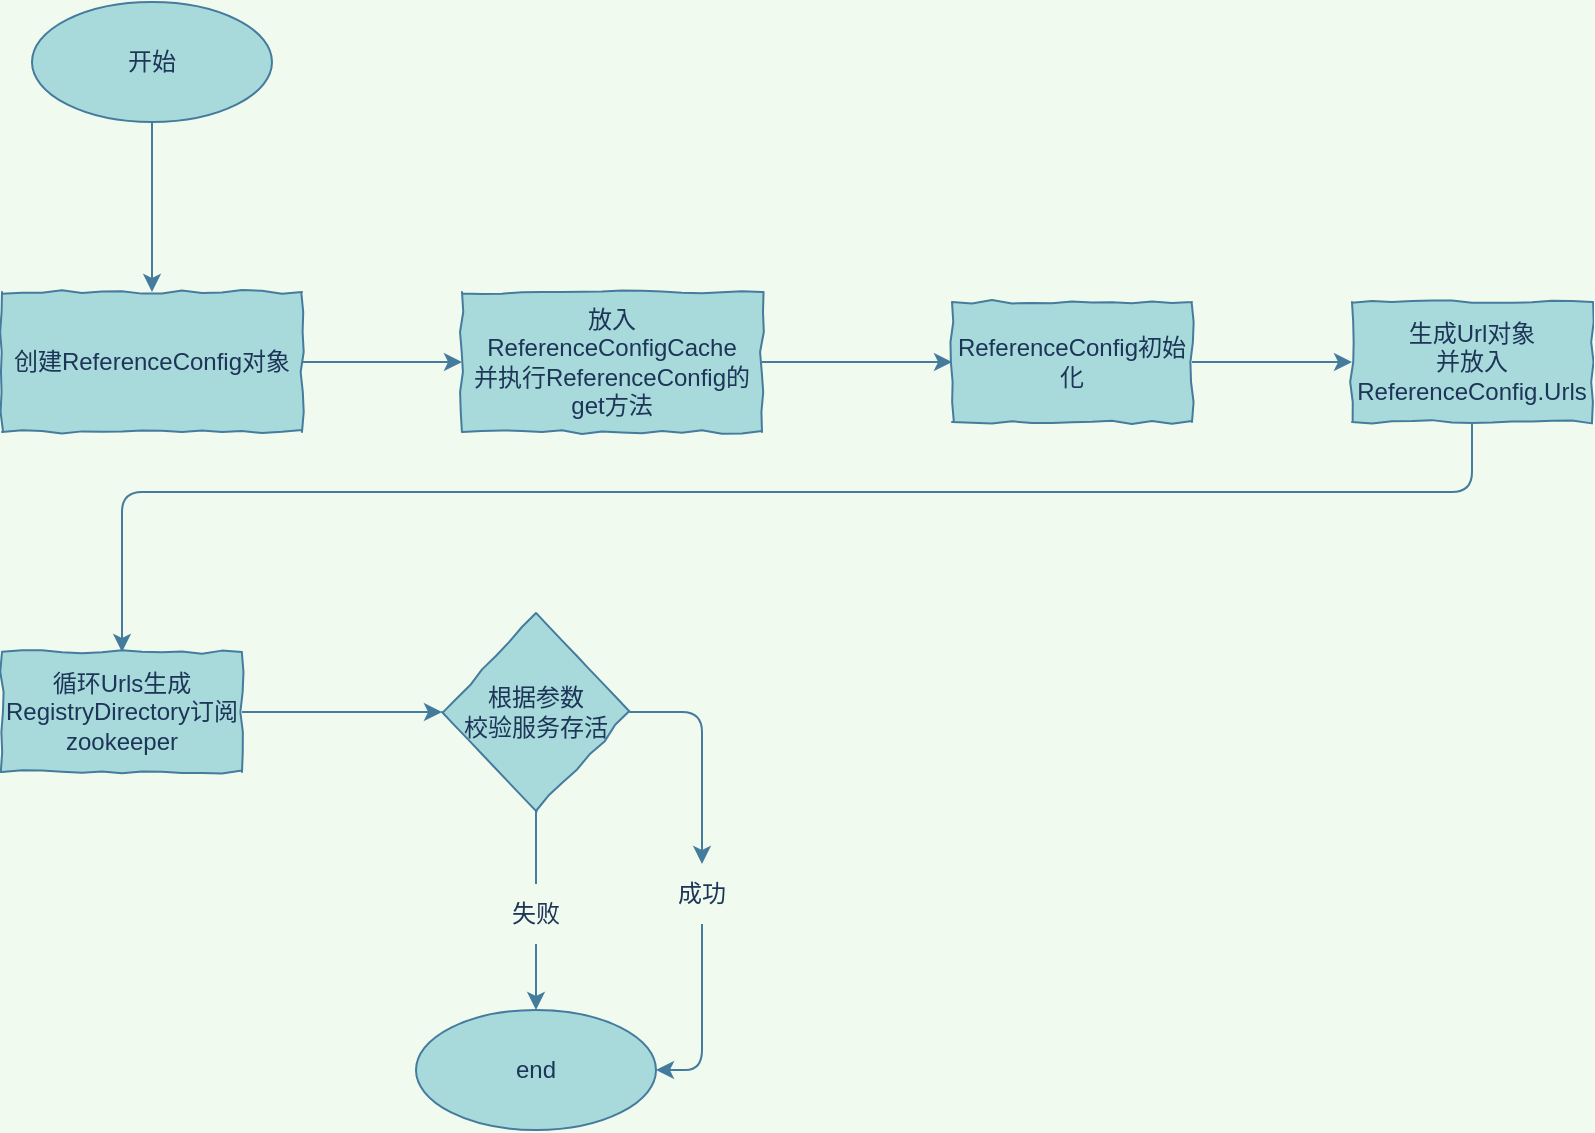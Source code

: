 <mxfile version="16.1.2" type="device" pages="2"><diagram id="jn09ZZe5UCEi4X2lfWZa" name="dubbo问题流程图"><mxGraphModel dx="1117" dy="721" grid="1" gridSize="10" guides="1" tooltips="1" connect="1" arrows="1" fold="1" page="1" pageScale="1" pageWidth="827" pageHeight="1169" background="#F1FAEE" math="0" shadow="0"><root><mxCell id="0"/><mxCell id="1" parent="0"/><mxCell id="jr394e2b9uY1XQB7YHgm-3" value="" style="edgeStyle=orthogonalEdgeStyle;rounded=0;orthogonalLoop=1;jettySize=auto;html=1;labelBackgroundColor=#F1FAEE;strokeColor=#457B9D;fontColor=#1D3557;" edge="1" parent="1" source="jr394e2b9uY1XQB7YHgm-1" target="jr394e2b9uY1XQB7YHgm-2"><mxGeometry relative="1" as="geometry"/></mxCell><mxCell id="jr394e2b9uY1XQB7YHgm-1" value="创建ReferenceConfig对象" style="rounded=0;whiteSpace=wrap;html=1;comic=1;fillColor=#A8DADC;strokeColor=#457B9D;fontColor=#1D3557;" vertex="1" parent="1"><mxGeometry x="16" y="164" width="150" height="70" as="geometry"/></mxCell><mxCell id="jr394e2b9uY1XQB7YHgm-7" value="" style="edgeStyle=orthogonalEdgeStyle;curved=0;rounded=1;sketch=0;orthogonalLoop=1;jettySize=auto;html=1;fontColor=#1D3557;strokeColor=#457B9D;fillColor=#A8DADC;" edge="1" parent="1" source="jr394e2b9uY1XQB7YHgm-2" target="jr394e2b9uY1XQB7YHgm-6"><mxGeometry relative="1" as="geometry"/></mxCell><mxCell id="jr394e2b9uY1XQB7YHgm-2" value="放入ReferenceConfigCache&lt;br&gt;并执行ReferenceConfig的get方法" style="whiteSpace=wrap;html=1;fillColor=#A8DADC;strokeColor=#457B9D;rounded=0;comic=1;fontColor=#1D3557;" vertex="1" parent="1"><mxGeometry x="246" y="164" width="150" height="70" as="geometry"/></mxCell><mxCell id="jr394e2b9uY1XQB7YHgm-9" value="" style="edgeStyle=orthogonalEdgeStyle;curved=0;rounded=1;sketch=0;orthogonalLoop=1;jettySize=auto;html=1;fontColor=#1D3557;strokeColor=#457B9D;fillColor=#A8DADC;" edge="1" parent="1" source="jr394e2b9uY1XQB7YHgm-6" target="jr394e2b9uY1XQB7YHgm-8"><mxGeometry relative="1" as="geometry"/></mxCell><mxCell id="jr394e2b9uY1XQB7YHgm-6" value="&lt;span&gt;ReferenceConfig初始化&lt;/span&gt;" style="whiteSpace=wrap;html=1;fillColor=#A8DADC;strokeColor=#457B9D;fontColor=#1D3557;rounded=0;comic=1;" vertex="1" parent="1"><mxGeometry x="491" y="169" width="120" height="60" as="geometry"/></mxCell><mxCell id="jr394e2b9uY1XQB7YHgm-11" value="" style="edgeStyle=orthogonalEdgeStyle;curved=0;rounded=1;sketch=0;orthogonalLoop=1;jettySize=auto;html=1;fontColor=#1D3557;strokeColor=#457B9D;fillColor=#A8DADC;" edge="1" parent="1" source="jr394e2b9uY1XQB7YHgm-8" target="jr394e2b9uY1XQB7YHgm-10"><mxGeometry relative="1" as="geometry"><Array as="points"><mxPoint x="751" y="264"/><mxPoint x="76" y="264"/></Array></mxGeometry></mxCell><mxCell id="jr394e2b9uY1XQB7YHgm-8" value="生成Url对象&lt;br&gt;并放入ReferenceConfig.Urls" style="whiteSpace=wrap;html=1;fillColor=#A8DADC;strokeColor=#457B9D;fontColor=#1D3557;rounded=0;comic=1;" vertex="1" parent="1"><mxGeometry x="691" y="169" width="120" height="60" as="geometry"/></mxCell><mxCell id="jr394e2b9uY1XQB7YHgm-21" value="" style="edgeStyle=orthogonalEdgeStyle;curved=0;rounded=1;sketch=0;orthogonalLoop=1;jettySize=auto;html=1;fontColor=#1D3557;strokeColor=#457B9D;fillColor=#A8DADC;" edge="1" parent="1" source="jr394e2b9uY1XQB7YHgm-10" target="jr394e2b9uY1XQB7YHgm-20"><mxGeometry relative="1" as="geometry"/></mxCell><mxCell id="jr394e2b9uY1XQB7YHgm-10" value="循环Urls生成RegistryDirectory订阅zookeeper" style="whiteSpace=wrap;html=1;fillColor=#A8DADC;strokeColor=#457B9D;fontColor=#1D3557;rounded=0;comic=1;" vertex="1" parent="1"><mxGeometry x="16" y="344" width="120" height="60" as="geometry"/></mxCell><mxCell id="jr394e2b9uY1XQB7YHgm-18" value="" style="edgeStyle=orthogonalEdgeStyle;curved=0;rounded=1;sketch=0;orthogonalLoop=1;jettySize=auto;html=1;fontColor=#1D3557;strokeColor=#457B9D;fillColor=#A8DADC;" edge="1" parent="1" source="jr394e2b9uY1XQB7YHgm-16" target="jr394e2b9uY1XQB7YHgm-1"><mxGeometry relative="1" as="geometry"/></mxCell><mxCell id="jr394e2b9uY1XQB7YHgm-16" value="开始" style="ellipse;whiteSpace=wrap;html=1;fillColor=#A8DADC;strokeColor=#457B9D;fontColor=#1D3557;rounded=0;comic=1;" vertex="1" parent="1"><mxGeometry x="31" y="19" width="120" height="60" as="geometry"/></mxCell><mxCell id="jr394e2b9uY1XQB7YHgm-23" value="" style="edgeStyle=orthogonalEdgeStyle;curved=0;rounded=1;sketch=0;orthogonalLoop=1;jettySize=auto;html=1;fontColor=#1D3557;strokeColor=#457B9D;fillColor=#A8DADC;startArrow=none;" edge="1" parent="1" source="jr394e2b9uY1XQB7YHgm-24" target="jr394e2b9uY1XQB7YHgm-22"><mxGeometry relative="1" as="geometry"/></mxCell><mxCell id="jr394e2b9uY1XQB7YHgm-32" style="edgeStyle=orthogonalEdgeStyle;curved=0;rounded=1;sketch=0;orthogonalLoop=1;jettySize=auto;html=1;exitX=1;exitY=0.5;exitDx=0;exitDy=0;fontColor=#1D3557;strokeColor=#457B9D;fillColor=#A8DADC;" edge="1" parent="1" source="jr394e2b9uY1XQB7YHgm-20" target="jr394e2b9uY1XQB7YHgm-29"><mxGeometry relative="1" as="geometry"/></mxCell><mxCell id="jr394e2b9uY1XQB7YHgm-20" value="根据参数&lt;br&gt;校验服务存活" style="rhombus;whiteSpace=wrap;html=1;fillColor=#A8DADC;strokeColor=#457B9D;fontColor=#1D3557;rounded=0;comic=1;" vertex="1" parent="1"><mxGeometry x="236" y="324.5" width="94" height="99" as="geometry"/></mxCell><mxCell id="jr394e2b9uY1XQB7YHgm-22" value="end" style="ellipse;whiteSpace=wrap;html=1;fillColor=#A8DADC;strokeColor=#457B9D;fontColor=#1D3557;rounded=0;comic=1;" vertex="1" parent="1"><mxGeometry x="223" y="523" width="120" height="60" as="geometry"/></mxCell><mxCell id="jr394e2b9uY1XQB7YHgm-24" value="失败" style="text;html=1;strokeColor=none;fillColor=none;align=center;verticalAlign=middle;whiteSpace=wrap;rounded=0;sketch=0;fontColor=#1D3557;" vertex="1" parent="1"><mxGeometry x="253" y="460" width="60" height="30" as="geometry"/></mxCell><mxCell id="jr394e2b9uY1XQB7YHgm-25" value="" style="edgeStyle=orthogonalEdgeStyle;curved=0;rounded=1;sketch=0;orthogonalLoop=1;jettySize=auto;html=1;fontColor=#1D3557;strokeColor=#457B9D;fillColor=#A8DADC;endArrow=none;" edge="1" parent="1" source="jr394e2b9uY1XQB7YHgm-20" target="jr394e2b9uY1XQB7YHgm-24"><mxGeometry relative="1" as="geometry"><mxPoint x="283" y="423.5" as="sourcePoint"/><mxPoint x="283" y="523" as="targetPoint"/></mxGeometry></mxCell><mxCell id="jr394e2b9uY1XQB7YHgm-33" style="edgeStyle=orthogonalEdgeStyle;curved=0;rounded=1;sketch=0;orthogonalLoop=1;jettySize=auto;html=1;entryX=1;entryY=0.5;entryDx=0;entryDy=0;fontColor=#1D3557;strokeColor=#457B9D;fillColor=#A8DADC;" edge="1" parent="1" source="jr394e2b9uY1XQB7YHgm-29" target="jr394e2b9uY1XQB7YHgm-22"><mxGeometry relative="1" as="geometry"/></mxCell><mxCell id="jr394e2b9uY1XQB7YHgm-29" value="成功" style="text;html=1;strokeColor=none;fillColor=none;align=center;verticalAlign=middle;whiteSpace=wrap;rounded=0;sketch=0;fontColor=#1D3557;" vertex="1" parent="1"><mxGeometry x="336" y="450" width="60" height="30" as="geometry"/></mxCell></root></mxGraphModel></diagram><diagram id="oSsm3G07ZuTlSf_xvscI" name="dubbo堆图"><mxGraphModel dx="1117" dy="721" grid="1" gridSize="10" guides="1" tooltips="1" connect="1" arrows="1" fold="1" page="1" pageScale="1" pageWidth="827" pageHeight="1169" background="#F1FAEE" math="0" shadow="0"><root><mxCell id="4UWhmT9q_acI4s4FtirA-0"/><mxCell id="4UWhmT9q_acI4s4FtirA-1" parent="4UWhmT9q_acI4s4FtirA-0"/><mxCell id="EyJakTHqlkZauiYJ0Lnq-0" value="" style="rounded=0;whiteSpace=wrap;html=1;sketch=0;fillColor=#d5e8d4;strokeColor=#82b366;" vertex="1" parent="4UWhmT9q_acI4s4FtirA-1"><mxGeometry x="110" y="40" width="580" height="90" as="geometry"/></mxCell><mxCell id="EyJakTHqlkZauiYJ0Lnq-1" value="GC ROOT" style="text;html=1;strokeColor=none;fillColor=none;align=center;verticalAlign=middle;whiteSpace=wrap;rounded=0;sketch=0;fontColor=#1D3557;" vertex="1" parent="4UWhmT9q_acI4s4FtirA-1"><mxGeometry x="370" y="40" width="60" height="30" as="geometry"/></mxCell><mxCell id="f9BAHyNwvg-fz0CzCpFr-2" value="" style="edgeStyle=orthogonalEdgeStyle;curved=0;rounded=1;sketch=0;orthogonalLoop=1;jettySize=auto;html=1;fontColor=#1D3557;strokeColor=#457B9D;fillColor=#A8DADC;" edge="1" parent="4UWhmT9q_acI4s4FtirA-1" source="f9BAHyNwvg-fz0CzCpFr-0"><mxGeometry relative="1" as="geometry"><mxPoint x="210" y="195" as="targetPoint"/></mxGeometry></mxCell><mxCell id="f9BAHyNwvg-fz0CzCpFr-0" value="ReferenceConfigCache" style="html=1;rounded=0;sketch=0;fontColor=#1D3557;strokeColor=#457B9D;fillColor=#A8DADC;comic=1" vertex="1" parent="4UWhmT9q_acI4s4FtirA-1"><mxGeometry x="140" y="70" width="140" height="50" as="geometry"/></mxCell><mxCell id="f9BAHyNwvg-fz0CzCpFr-3" value="ReferenceConfig" style="swimlane;fontStyle=0;childLayout=stackLayout;horizontal=1;startSize=26;fillColor=#dae8fc;horizontalStack=0;resizeParent=1;resizeParentMax=0;resizeLast=0;collapsible=1;marginBottom=0;rounded=0;sketch=0;strokeColor=#6c8ebf;comic=1;" vertex="1" parent="4UWhmT9q_acI4s4FtirA-1"><mxGeometry x="140" y="200" width="140" height="104" as="geometry"><mxRectangle x="140" y="200" width="120" height="26" as="alternateBounds"/></mxGeometry></mxCell><mxCell id="f9BAHyNwvg-fz0CzCpFr-4" value="+ ref: T" style="text;strokeColor=#666666;fillColor=#f5f5f5;align=left;verticalAlign=top;spacingLeft=4;spacingRight=4;overflow=hidden;rotatable=0;points=[[0,0.5],[1,0.5]];portConstraint=eastwest;rounded=0;sketch=0;fontColor=#333333;" vertex="1" parent="f9BAHyNwvg-fz0CzCpFr-3"><mxGeometry y="26" width="140" height="26" as="geometry"/></mxCell><mxCell id="f9BAHyNwvg-fz0CzCpFr-5" value="+ urls: List" style="text;strokeColor=#666666;fillColor=#f5f5f5;align=left;verticalAlign=top;spacingLeft=4;spacingRight=4;overflow=hidden;rotatable=0;points=[[0,0.5],[1,0.5]];portConstraint=eastwest;rounded=0;sketch=0;fontColor=#333333;" vertex="1" parent="f9BAHyNwvg-fz0CzCpFr-3"><mxGeometry y="52" width="140" height="26" as="geometry"/></mxCell><mxCell id="f9BAHyNwvg-fz0CzCpFr-6" value="+ field: type" style="text;strokeColor=#666666;fillColor=#f5f5f5;align=left;verticalAlign=top;spacingLeft=4;spacingRight=4;overflow=hidden;rotatable=0;points=[[0,0.5],[1,0.5]];portConstraint=eastwest;rounded=0;sketch=0;fontColor=#333333;" vertex="1" parent="f9BAHyNwvg-fz0CzCpFr-3"><mxGeometry y="78" width="140" height="26" as="geometry"/></mxCell><mxCell id="f9BAHyNwvg-fz0CzCpFr-10" style="edgeStyle=orthogonalEdgeStyle;curved=0;rounded=1;sketch=0;orthogonalLoop=1;jettySize=auto;html=1;fontFamily=Helvetica;fontSize=12;fontColor=#1D3557;strokeColor=#457B9D;fillColor=#A8DADC;" edge="1" parent="4UWhmT9q_acI4s4FtirA-1" source="f9BAHyNwvg-fz0CzCpFr-5"><mxGeometry relative="1" as="geometry"><mxPoint x="390" y="265" as="targetPoint"/></mxGeometry></mxCell><mxCell id="f9BAHyNwvg-fz0CzCpFr-13" value="Urls" style="swimlane;fontStyle=0;childLayout=stackLayout;horizontal=1;startSize=26;fillColor=#dae8fc;horizontalStack=0;resizeParent=1;resizeParentMax=0;resizeLast=0;collapsible=1;marginBottom=0;rounded=0;sketch=0;strokeColor=#6c8ebf;comic=1;" vertex="1" parent="4UWhmT9q_acI4s4FtirA-1"><mxGeometry x="390" y="200" width="140" height="104" as="geometry"><mxRectangle x="140" y="200" width="120" height="26" as="alternateBounds"/></mxGeometry></mxCell><mxCell id="f9BAHyNwvg-fz0CzCpFr-14" value="+ url" style="text;strokeColor=#666666;fillColor=#f5f5f5;align=left;verticalAlign=top;spacingLeft=4;spacingRight=4;overflow=hidden;rotatable=0;points=[[0,0.5],[1,0.5]];portConstraint=eastwest;rounded=0;sketch=0;fontColor=#333333;" vertex="1" parent="f9BAHyNwvg-fz0CzCpFr-13"><mxGeometry y="26" width="140" height="26" as="geometry"/></mxCell><mxCell id="f9BAHyNwvg-fz0CzCpFr-16" value="..." style="text;strokeColor=#666666;fillColor=#f5f5f5;align=left;verticalAlign=top;spacingLeft=4;spacingRight=4;overflow=hidden;rotatable=0;points=[[0,0.5],[1,0.5]];portConstraint=eastwest;rounded=0;sketch=0;fontColor=#333333;" vertex="1" parent="f9BAHyNwvg-fz0CzCpFr-13"><mxGeometry y="52" width="140" height="26" as="geometry"/></mxCell><mxCell id="f9BAHyNwvg-fz0CzCpFr-17" value="+ url" style="text;strokeColor=#666666;fillColor=#f5f5f5;align=left;verticalAlign=top;spacingLeft=4;spacingRight=4;overflow=hidden;rotatable=0;points=[[0,0.5],[1,0.5]];portConstraint=eastwest;rounded=0;sketch=0;fontColor=#333333;" vertex="1" parent="f9BAHyNwvg-fz0CzCpFr-13"><mxGeometry y="78" width="140" height="26" as="geometry"/></mxCell><mxCell id="f9BAHyNwvg-fz0CzCpFr-24" style="edgeStyle=orthogonalEdgeStyle;curved=0;rounded=1;sketch=0;orthogonalLoop=1;jettySize=auto;html=1;fontFamily=Helvetica;fontSize=12;fontColor=#1D3557;strokeColor=#457B9D;fillColor=#A8DADC;entryX=0.5;entryY=0;entryDx=0;entryDy=0;" edge="1" parent="4UWhmT9q_acI4s4FtirA-1" source="f9BAHyNwvg-fz0CzCpFr-20" target="f9BAHyNwvg-fz0CzCpFr-25"><mxGeometry relative="1" as="geometry"><mxPoint x="670" y="160" as="targetPoint"/></mxGeometry></mxCell><mxCell id="f9BAHyNwvg-fz0CzCpFr-20" value="ZookeeperRegistry" style="whiteSpace=wrap;html=1;fillColor=#A8DADC;strokeColor=#457B9D;fontColor=#1D3557;rounded=0;sketch=0;comic=1;" vertex="1" parent="4UWhmT9q_acI4s4FtirA-1"><mxGeometry x="370" y="65" width="120" height="60" as="geometry"/></mxCell><mxCell id="f9BAHyNwvg-fz0CzCpFr-28" style="edgeStyle=orthogonalEdgeStyle;curved=0;rounded=1;sketch=0;orthogonalLoop=1;jettySize=auto;html=1;fontFamily=Helvetica;fontSize=12;fontColor=#1D3557;strokeColor=#457B9D;fillColor=#A8DADC;" edge="1" parent="4UWhmT9q_acI4s4FtirA-1" source="f9BAHyNwvg-fz0CzCpFr-25"><mxGeometry relative="1" as="geometry"><mxPoint x="685" y="250" as="targetPoint"/></mxGeometry></mxCell><mxCell id="f9BAHyNwvg-fz0CzCpFr-25" value="zkClient" style="html=1;rounded=0;comic=1;sketch=0;fontFamily=Helvetica;fontSize=12;fontColor=#1D3557;strokeColor=#457B9D;fillColor=#A8DADC;" vertex="1" parent="4UWhmT9q_acI4s4FtirA-1"><mxGeometry x="630" y="160" width="110" height="50" as="geometry"/></mxCell><mxCell id="f9BAHyNwvg-fz0CzCpFr-29" value="CopyOnWriteArraySet" style="html=1;rounded=0;comic=1;sketch=0;fontFamily=Helvetica;fontSize=12;fontColor=#1D3557;strokeColor=#457B9D;fillColor=#A8DADC;" vertex="1" parent="4UWhmT9q_acI4s4FtirA-1"><mxGeometry x="625" y="254" width="120" height="48" as="geometry"/></mxCell><mxCell id="f9BAHyNwvg-fz0CzCpFr-37" style="edgeStyle=orthogonalEdgeStyle;curved=0;rounded=1;sketch=0;orthogonalLoop=1;jettySize=auto;html=1;entryX=0;entryY=0.5;entryDx=0;entryDy=0;fontFamily=Helvetica;fontSize=12;fontColor=#1D3557;strokeColor=#457B9D;fillColor=#A8DADC;" edge="1" parent="4UWhmT9q_acI4s4FtirA-1" source="f9BAHyNwvg-fz0CzCpFr-14" target="f9BAHyNwvg-fz0CzCpFr-29"><mxGeometry relative="1" as="geometry"/></mxCell><mxCell id="f9BAHyNwvg-fz0CzCpFr-38" style="edgeStyle=orthogonalEdgeStyle;curved=0;rounded=1;sketch=0;orthogonalLoop=1;jettySize=auto;html=1;entryX=0;entryY=0.5;entryDx=0;entryDy=0;fontFamily=Helvetica;fontSize=12;fontColor=#1D3557;strokeColor=#457B9D;fillColor=#A8DADC;" edge="1" parent="4UWhmT9q_acI4s4FtirA-1" source="f9BAHyNwvg-fz0CzCpFr-16" target="f9BAHyNwvg-fz0CzCpFr-29"><mxGeometry relative="1" as="geometry"/></mxCell><mxCell id="f9BAHyNwvg-fz0CzCpFr-39" style="edgeStyle=orthogonalEdgeStyle;curved=0;rounded=1;sketch=0;orthogonalLoop=1;jettySize=auto;html=1;entryX=0;entryY=0.5;entryDx=0;entryDy=0;fontFamily=Helvetica;fontSize=12;fontColor=#1D3557;strokeColor=#457B9D;fillColor=#A8DADC;" edge="1" parent="4UWhmT9q_acI4s4FtirA-1" source="f9BAHyNwvg-fz0CzCpFr-17" target="f9BAHyNwvg-fz0CzCpFr-29"><mxGeometry relative="1" as="geometry"/></mxCell></root></mxGraphModel></diagram></mxfile>